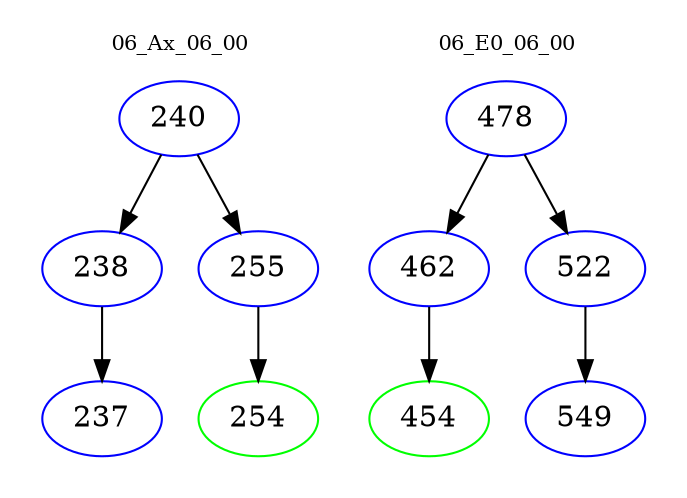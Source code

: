 digraph{
subgraph cluster_0 {
color = white
label = "06_Ax_06_00";
fontsize=10;
T0_240 [label="240", color="blue"]
T0_240 -> T0_238 [color="black"]
T0_238 [label="238", color="blue"]
T0_238 -> T0_237 [color="black"]
T0_237 [label="237", color="blue"]
T0_240 -> T0_255 [color="black"]
T0_255 [label="255", color="blue"]
T0_255 -> T0_254 [color="black"]
T0_254 [label="254", color="green"]
}
subgraph cluster_1 {
color = white
label = "06_E0_06_00";
fontsize=10;
T1_478 [label="478", color="blue"]
T1_478 -> T1_462 [color="black"]
T1_462 [label="462", color="blue"]
T1_462 -> T1_454 [color="black"]
T1_454 [label="454", color="green"]
T1_478 -> T1_522 [color="black"]
T1_522 [label="522", color="blue"]
T1_522 -> T1_549 [color="black"]
T1_549 [label="549", color="blue"]
}
}
